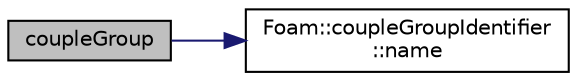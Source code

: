 digraph "coupleGroup"
{
  bgcolor="transparent";
  edge [fontname="Helvetica",fontsize="10",labelfontname="Helvetica",labelfontsize="10"];
  node [fontname="Helvetica",fontsize="10",shape=record];
  rankdir="LR";
  Node1 [label="coupleGroup",height=0.2,width=0.4,color="black", fillcolor="grey75", style="filled", fontcolor="black"];
  Node1 -> Node2 [color="midnightblue",fontsize="10",style="solid",fontname="Helvetica"];
  Node2 [label="Foam::coupleGroupIdentifier\l::name",height=0.2,width=0.4,color="black",URL="$a00427.html#a6d60057c26042eaf7fa1b3b6fb07b582",tooltip="Name of patchGroup. "];
}
